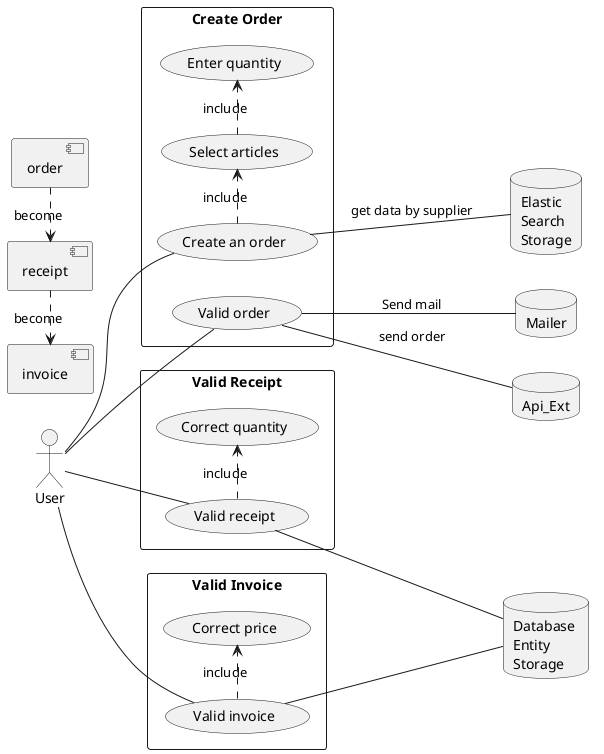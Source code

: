 @startuml
left to right direction
skinparam packageStyle rectangle
actor User
database Mailer
database Api_Ext
database "Database \nEntity \nStorage" as Database
database "Elastic \nSearch \nStorage" as DTOStorage

rectangle "Create Order" {
	User -- (Create an order)
	(Create an order) .> (Select articles) : include
	(Select articles) .> (Enter quantity) : include
	User -- (Valid order)
	(Valid order) -- Mailer : Send mail
	(Valid order) -- Api_Ext : send order
	(Create an order) -- DTOStorage : get data by supplier
}
[order] .> [receipt] : become
[receipt] .> [invoice] : become

rectangle "Valid Receipt" {
	User -- (Valid receipt)
	(Valid receipt) .> (Correct quantity) : include
	(Valid receipt) -- Database
}

rectangle "Valid Invoice" {
	User -- (Valid invoice)
	(Valid invoice) .> (Correct price) : include
	(Valid invoice) -- Database
}
@enduml
